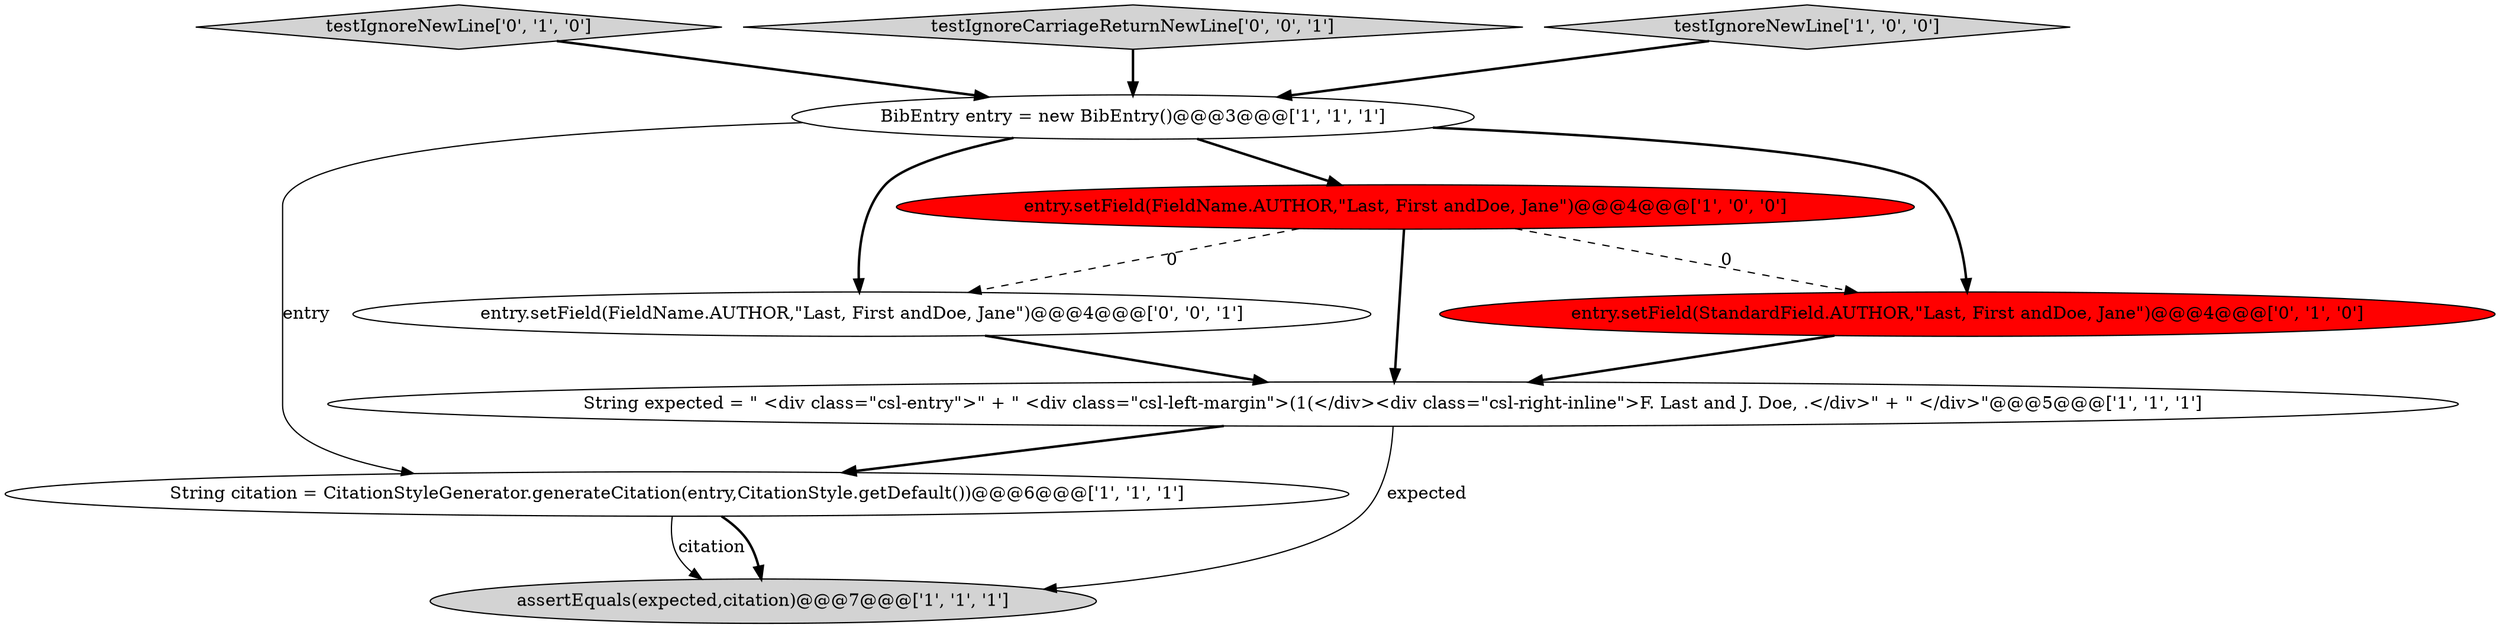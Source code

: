 digraph {
7 [style = filled, label = "testIgnoreNewLine['0', '1', '0']", fillcolor = lightgray, shape = diamond image = "AAA0AAABBB2BBB"];
6 [style = filled, label = "entry.setField(StandardField.AUTHOR,\"Last, First andDoe, Jane\")@@@4@@@['0', '1', '0']", fillcolor = red, shape = ellipse image = "AAA1AAABBB2BBB"];
0 [style = filled, label = "assertEquals(expected,citation)@@@7@@@['1', '1', '1']", fillcolor = lightgray, shape = ellipse image = "AAA0AAABBB1BBB"];
8 [style = filled, label = "testIgnoreCarriageReturnNewLine['0', '0', '1']", fillcolor = lightgray, shape = diamond image = "AAA0AAABBB3BBB"];
9 [style = filled, label = "entry.setField(FieldName.AUTHOR,\"Last, First andDoe, Jane\")@@@4@@@['0', '0', '1']", fillcolor = white, shape = ellipse image = "AAA0AAABBB3BBB"];
4 [style = filled, label = "BibEntry entry = new BibEntry()@@@3@@@['1', '1', '1']", fillcolor = white, shape = ellipse image = "AAA0AAABBB1BBB"];
2 [style = filled, label = "testIgnoreNewLine['1', '0', '0']", fillcolor = lightgray, shape = diamond image = "AAA0AAABBB1BBB"];
5 [style = filled, label = "String expected = \" <div class=\"csl-entry\">\" + \" <div class=\"csl-left-margin\">(1(</div><div class=\"csl-right-inline\">F. Last and J. Doe, .</div>\" + \" </div>\"@@@5@@@['1', '1', '1']", fillcolor = white, shape = ellipse image = "AAA0AAABBB1BBB"];
3 [style = filled, label = "String citation = CitationStyleGenerator.generateCitation(entry,CitationStyle.getDefault())@@@6@@@['1', '1', '1']", fillcolor = white, shape = ellipse image = "AAA0AAABBB1BBB"];
1 [style = filled, label = "entry.setField(FieldName.AUTHOR,\"Last, First andDoe, Jane\")@@@4@@@['1', '0', '0']", fillcolor = red, shape = ellipse image = "AAA1AAABBB1BBB"];
1->5 [style = bold, label=""];
5->3 [style = bold, label=""];
4->9 [style = bold, label=""];
9->5 [style = bold, label=""];
6->5 [style = bold, label=""];
1->9 [style = dashed, label="0"];
4->1 [style = bold, label=""];
4->3 [style = solid, label="entry"];
8->4 [style = bold, label=""];
7->4 [style = bold, label=""];
5->0 [style = solid, label="expected"];
2->4 [style = bold, label=""];
4->6 [style = bold, label=""];
3->0 [style = solid, label="citation"];
1->6 [style = dashed, label="0"];
3->0 [style = bold, label=""];
}
